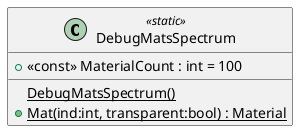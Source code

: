 @startuml
class DebugMatsSpectrum <<static>> {
    + <<const>> MaterialCount : int = 100
    {static} DebugMatsSpectrum()
    + {static} Mat(ind:int, transparent:bool) : Material
}
@enduml
